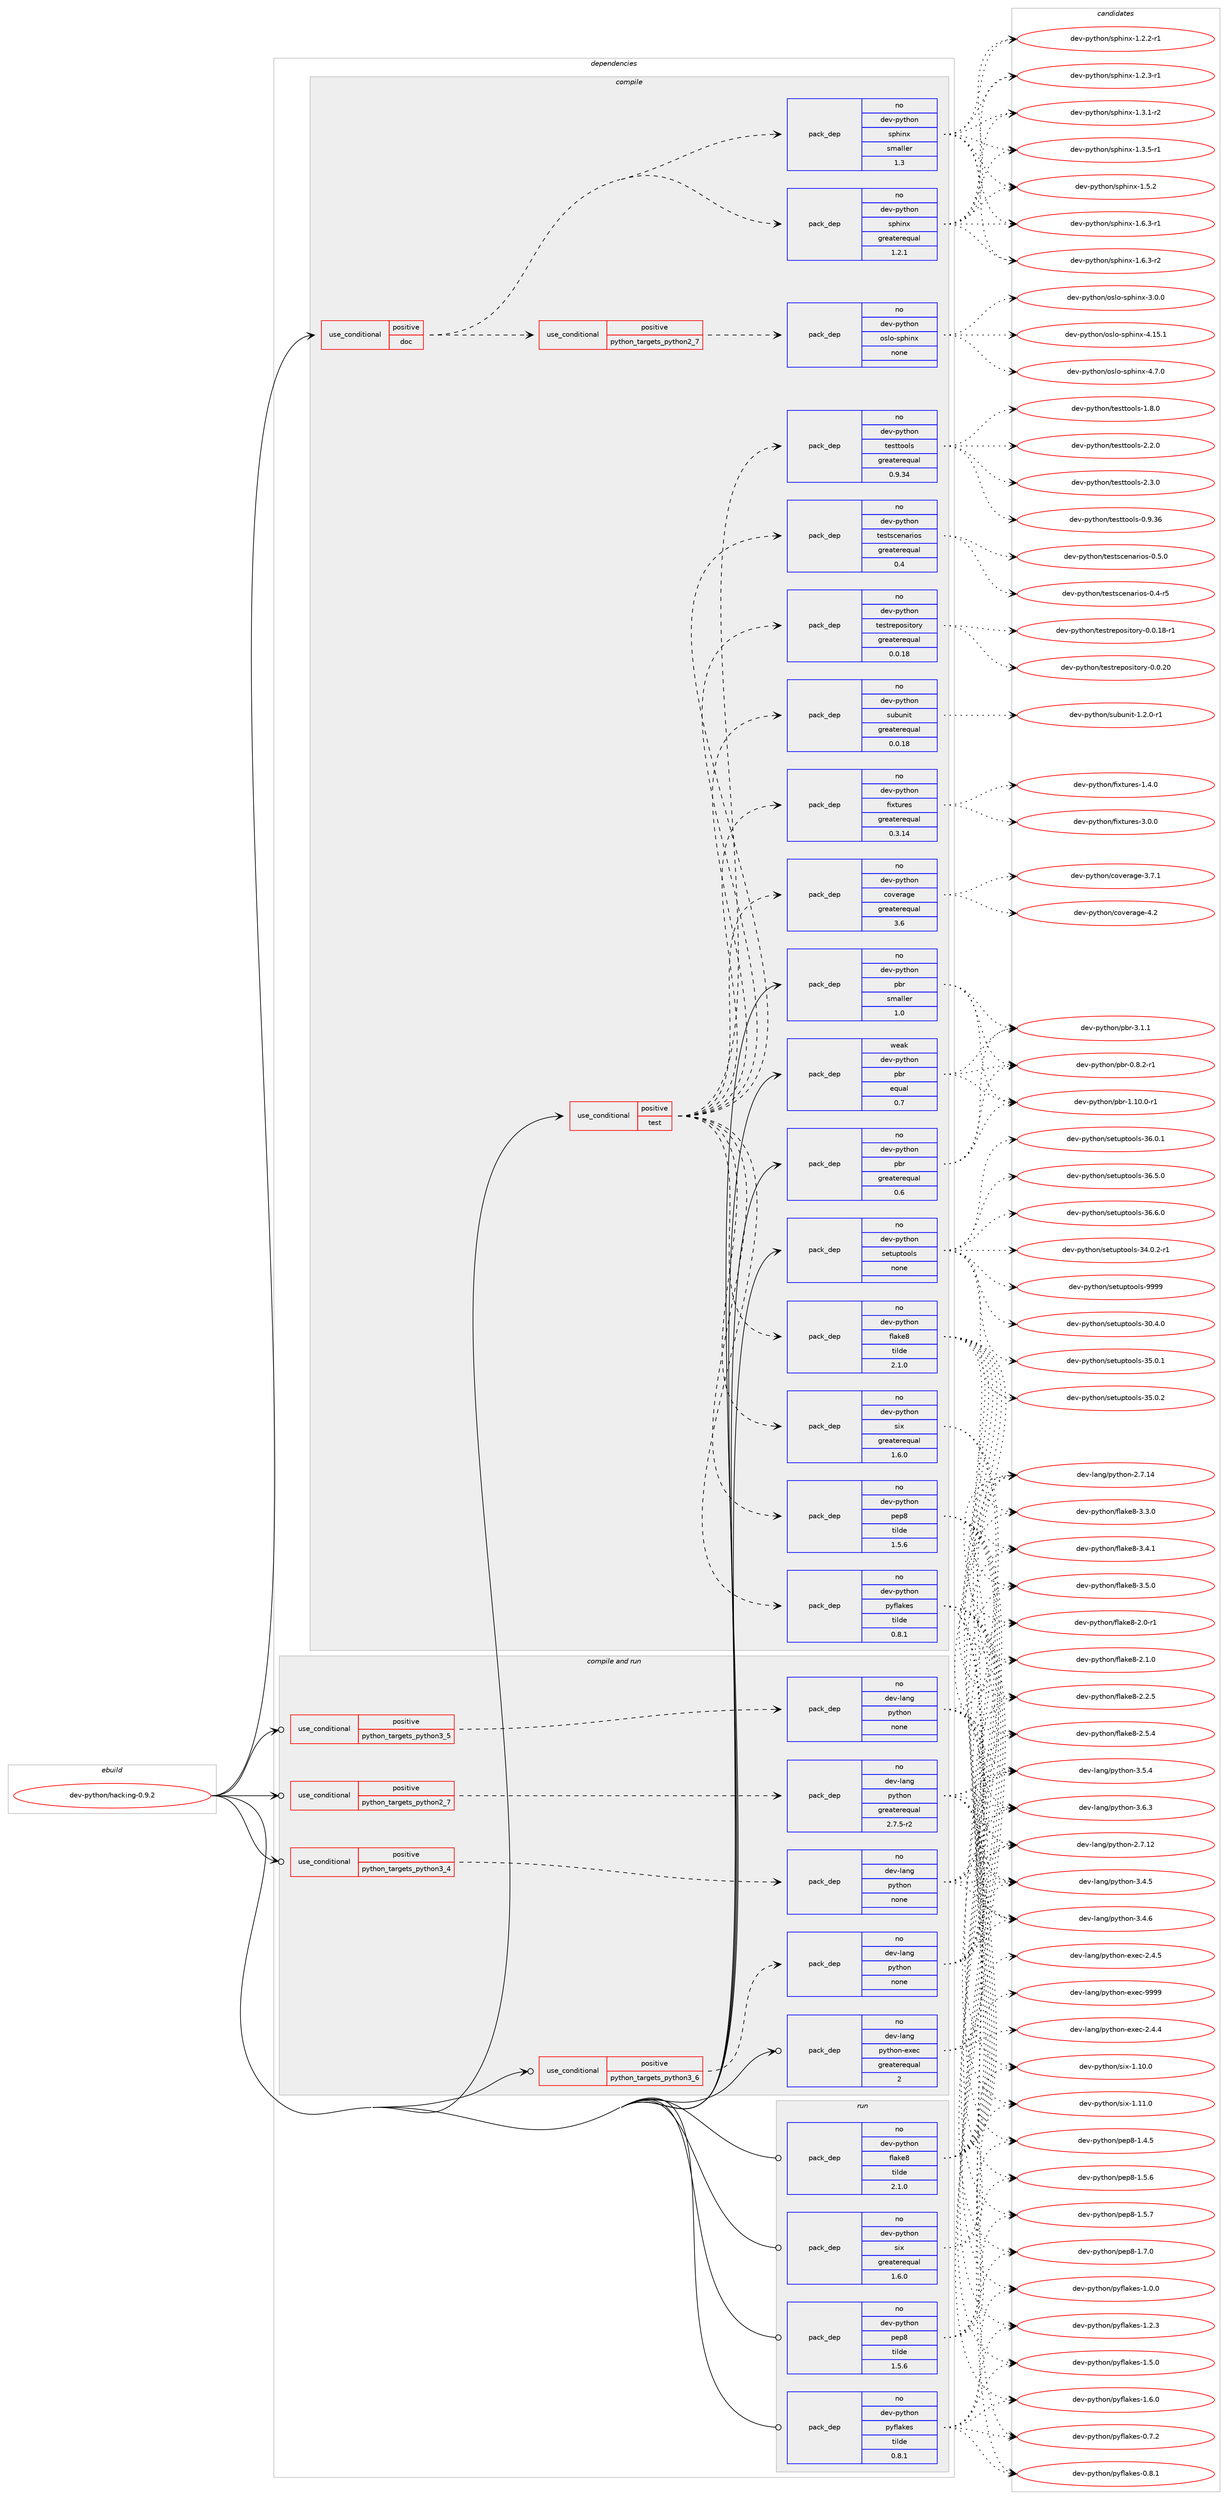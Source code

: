 digraph prolog {

# *************
# Graph options
# *************

newrank=true;
concentrate=true;
compound=true;
graph [rankdir=LR,fontname=Helvetica,fontsize=10,ranksep=1.5];#, ranksep=2.5, nodesep=0.2];
edge  [arrowhead=vee];
node  [fontname=Helvetica,fontsize=10];

# **********
# The ebuild
# **********

subgraph cluster_leftcol {
color=gray;
rank=same;
label=<<i>ebuild</i>>;
id [label="dev-python/hacking-0.9.2", color=red, width=4, href="../dev-python/hacking-0.9.2.svg"];
}

# ****************
# The dependencies
# ****************

subgraph cluster_midcol {
color=gray;
label=<<i>dependencies</i>>;
subgraph cluster_compile {
fillcolor="#eeeeee";
style=filled;
label=<<i>compile</i>>;
subgraph cond33538 {
dependency160040 [label=<<TABLE BORDER="0" CELLBORDER="1" CELLSPACING="0" CELLPADDING="4"><TR><TD ROWSPAN="3" CELLPADDING="10">use_conditional</TD></TR><TR><TD>positive</TD></TR><TR><TD>doc</TD></TR></TABLE>>, shape=none, color=red];
subgraph pack122652 {
dependency160041 [label=<<TABLE BORDER="0" CELLBORDER="1" CELLSPACING="0" CELLPADDING="4" WIDTH="220"><TR><TD ROWSPAN="6" CELLPADDING="30">pack_dep</TD></TR><TR><TD WIDTH="110">no</TD></TR><TR><TD>dev-python</TD></TR><TR><TD>sphinx</TD></TR><TR><TD>greaterequal</TD></TR><TR><TD>1.2.1</TD></TR></TABLE>>, shape=none, color=blue];
}
dependency160040:e -> dependency160041:w [weight=20,style="dashed",arrowhead="vee"];
subgraph pack122653 {
dependency160042 [label=<<TABLE BORDER="0" CELLBORDER="1" CELLSPACING="0" CELLPADDING="4" WIDTH="220"><TR><TD ROWSPAN="6" CELLPADDING="30">pack_dep</TD></TR><TR><TD WIDTH="110">no</TD></TR><TR><TD>dev-python</TD></TR><TR><TD>sphinx</TD></TR><TR><TD>smaller</TD></TR><TR><TD>1.3</TD></TR></TABLE>>, shape=none, color=blue];
}
dependency160040:e -> dependency160042:w [weight=20,style="dashed",arrowhead="vee"];
subgraph cond33539 {
dependency160043 [label=<<TABLE BORDER="0" CELLBORDER="1" CELLSPACING="0" CELLPADDING="4"><TR><TD ROWSPAN="3" CELLPADDING="10">use_conditional</TD></TR><TR><TD>positive</TD></TR><TR><TD>python_targets_python2_7</TD></TR></TABLE>>, shape=none, color=red];
subgraph pack122654 {
dependency160044 [label=<<TABLE BORDER="0" CELLBORDER="1" CELLSPACING="0" CELLPADDING="4" WIDTH="220"><TR><TD ROWSPAN="6" CELLPADDING="30">pack_dep</TD></TR><TR><TD WIDTH="110">no</TD></TR><TR><TD>dev-python</TD></TR><TR><TD>oslo-sphinx</TD></TR><TR><TD>none</TD></TR><TR><TD></TD></TR></TABLE>>, shape=none, color=blue];
}
dependency160043:e -> dependency160044:w [weight=20,style="dashed",arrowhead="vee"];
}
dependency160040:e -> dependency160043:w [weight=20,style="dashed",arrowhead="vee"];
}
id:e -> dependency160040:w [weight=20,style="solid",arrowhead="vee"];
subgraph cond33540 {
dependency160045 [label=<<TABLE BORDER="0" CELLBORDER="1" CELLSPACING="0" CELLPADDING="4"><TR><TD ROWSPAN="3" CELLPADDING="10">use_conditional</TD></TR><TR><TD>positive</TD></TR><TR><TD>test</TD></TR></TABLE>>, shape=none, color=red];
subgraph pack122655 {
dependency160046 [label=<<TABLE BORDER="0" CELLBORDER="1" CELLSPACING="0" CELLPADDING="4" WIDTH="220"><TR><TD ROWSPAN="6" CELLPADDING="30">pack_dep</TD></TR><TR><TD WIDTH="110">no</TD></TR><TR><TD>dev-python</TD></TR><TR><TD>coverage</TD></TR><TR><TD>greaterequal</TD></TR><TR><TD>3.6</TD></TR></TABLE>>, shape=none, color=blue];
}
dependency160045:e -> dependency160046:w [weight=20,style="dashed",arrowhead="vee"];
subgraph pack122656 {
dependency160047 [label=<<TABLE BORDER="0" CELLBORDER="1" CELLSPACING="0" CELLPADDING="4" WIDTH="220"><TR><TD ROWSPAN="6" CELLPADDING="30">pack_dep</TD></TR><TR><TD WIDTH="110">no</TD></TR><TR><TD>dev-python</TD></TR><TR><TD>fixtures</TD></TR><TR><TD>greaterequal</TD></TR><TR><TD>0.3.14</TD></TR></TABLE>>, shape=none, color=blue];
}
dependency160045:e -> dependency160047:w [weight=20,style="dashed",arrowhead="vee"];
subgraph pack122657 {
dependency160048 [label=<<TABLE BORDER="0" CELLBORDER="1" CELLSPACING="0" CELLPADDING="4" WIDTH="220"><TR><TD ROWSPAN="6" CELLPADDING="30">pack_dep</TD></TR><TR><TD WIDTH="110">no</TD></TR><TR><TD>dev-python</TD></TR><TR><TD>subunit</TD></TR><TR><TD>greaterequal</TD></TR><TR><TD>0.0.18</TD></TR></TABLE>>, shape=none, color=blue];
}
dependency160045:e -> dependency160048:w [weight=20,style="dashed",arrowhead="vee"];
subgraph pack122658 {
dependency160049 [label=<<TABLE BORDER="0" CELLBORDER="1" CELLSPACING="0" CELLPADDING="4" WIDTH="220"><TR><TD ROWSPAN="6" CELLPADDING="30">pack_dep</TD></TR><TR><TD WIDTH="110">no</TD></TR><TR><TD>dev-python</TD></TR><TR><TD>testrepository</TD></TR><TR><TD>greaterequal</TD></TR><TR><TD>0.0.18</TD></TR></TABLE>>, shape=none, color=blue];
}
dependency160045:e -> dependency160049:w [weight=20,style="dashed",arrowhead="vee"];
subgraph pack122659 {
dependency160050 [label=<<TABLE BORDER="0" CELLBORDER="1" CELLSPACING="0" CELLPADDING="4" WIDTH="220"><TR><TD ROWSPAN="6" CELLPADDING="30">pack_dep</TD></TR><TR><TD WIDTH="110">no</TD></TR><TR><TD>dev-python</TD></TR><TR><TD>testscenarios</TD></TR><TR><TD>greaterequal</TD></TR><TR><TD>0.4</TD></TR></TABLE>>, shape=none, color=blue];
}
dependency160045:e -> dependency160050:w [weight=20,style="dashed",arrowhead="vee"];
subgraph pack122660 {
dependency160051 [label=<<TABLE BORDER="0" CELLBORDER="1" CELLSPACING="0" CELLPADDING="4" WIDTH="220"><TR><TD ROWSPAN="6" CELLPADDING="30">pack_dep</TD></TR><TR><TD WIDTH="110">no</TD></TR><TR><TD>dev-python</TD></TR><TR><TD>testtools</TD></TR><TR><TD>greaterequal</TD></TR><TR><TD>0.9.34</TD></TR></TABLE>>, shape=none, color=blue];
}
dependency160045:e -> dependency160051:w [weight=20,style="dashed",arrowhead="vee"];
subgraph pack122661 {
dependency160052 [label=<<TABLE BORDER="0" CELLBORDER="1" CELLSPACING="0" CELLPADDING="4" WIDTH="220"><TR><TD ROWSPAN="6" CELLPADDING="30">pack_dep</TD></TR><TR><TD WIDTH="110">no</TD></TR><TR><TD>dev-python</TD></TR><TR><TD>pep8</TD></TR><TR><TD>tilde</TD></TR><TR><TD>1.5.6</TD></TR></TABLE>>, shape=none, color=blue];
}
dependency160045:e -> dependency160052:w [weight=20,style="dashed",arrowhead="vee"];
subgraph pack122662 {
dependency160053 [label=<<TABLE BORDER="0" CELLBORDER="1" CELLSPACING="0" CELLPADDING="4" WIDTH="220"><TR><TD ROWSPAN="6" CELLPADDING="30">pack_dep</TD></TR><TR><TD WIDTH="110">no</TD></TR><TR><TD>dev-python</TD></TR><TR><TD>pyflakes</TD></TR><TR><TD>tilde</TD></TR><TR><TD>0.8.1</TD></TR></TABLE>>, shape=none, color=blue];
}
dependency160045:e -> dependency160053:w [weight=20,style="dashed",arrowhead="vee"];
subgraph pack122663 {
dependency160054 [label=<<TABLE BORDER="0" CELLBORDER="1" CELLSPACING="0" CELLPADDING="4" WIDTH="220"><TR><TD ROWSPAN="6" CELLPADDING="30">pack_dep</TD></TR><TR><TD WIDTH="110">no</TD></TR><TR><TD>dev-python</TD></TR><TR><TD>flake8</TD></TR><TR><TD>tilde</TD></TR><TR><TD>2.1.0</TD></TR></TABLE>>, shape=none, color=blue];
}
dependency160045:e -> dependency160054:w [weight=20,style="dashed",arrowhead="vee"];
subgraph pack122664 {
dependency160055 [label=<<TABLE BORDER="0" CELLBORDER="1" CELLSPACING="0" CELLPADDING="4" WIDTH="220"><TR><TD ROWSPAN="6" CELLPADDING="30">pack_dep</TD></TR><TR><TD WIDTH="110">no</TD></TR><TR><TD>dev-python</TD></TR><TR><TD>six</TD></TR><TR><TD>greaterequal</TD></TR><TR><TD>1.6.0</TD></TR></TABLE>>, shape=none, color=blue];
}
dependency160045:e -> dependency160055:w [weight=20,style="dashed",arrowhead="vee"];
}
id:e -> dependency160045:w [weight=20,style="solid",arrowhead="vee"];
subgraph pack122665 {
dependency160056 [label=<<TABLE BORDER="0" CELLBORDER="1" CELLSPACING="0" CELLPADDING="4" WIDTH="220"><TR><TD ROWSPAN="6" CELLPADDING="30">pack_dep</TD></TR><TR><TD WIDTH="110">no</TD></TR><TR><TD>dev-python</TD></TR><TR><TD>pbr</TD></TR><TR><TD>greaterequal</TD></TR><TR><TD>0.6</TD></TR></TABLE>>, shape=none, color=blue];
}
id:e -> dependency160056:w [weight=20,style="solid",arrowhead="vee"];
subgraph pack122666 {
dependency160057 [label=<<TABLE BORDER="0" CELLBORDER="1" CELLSPACING="0" CELLPADDING="4" WIDTH="220"><TR><TD ROWSPAN="6" CELLPADDING="30">pack_dep</TD></TR><TR><TD WIDTH="110">no</TD></TR><TR><TD>dev-python</TD></TR><TR><TD>pbr</TD></TR><TR><TD>smaller</TD></TR><TR><TD>1.0</TD></TR></TABLE>>, shape=none, color=blue];
}
id:e -> dependency160057:w [weight=20,style="solid",arrowhead="vee"];
subgraph pack122667 {
dependency160058 [label=<<TABLE BORDER="0" CELLBORDER="1" CELLSPACING="0" CELLPADDING="4" WIDTH="220"><TR><TD ROWSPAN="6" CELLPADDING="30">pack_dep</TD></TR><TR><TD WIDTH="110">no</TD></TR><TR><TD>dev-python</TD></TR><TR><TD>setuptools</TD></TR><TR><TD>none</TD></TR><TR><TD></TD></TR></TABLE>>, shape=none, color=blue];
}
id:e -> dependency160058:w [weight=20,style="solid",arrowhead="vee"];
subgraph pack122668 {
dependency160059 [label=<<TABLE BORDER="0" CELLBORDER="1" CELLSPACING="0" CELLPADDING="4" WIDTH="220"><TR><TD ROWSPAN="6" CELLPADDING="30">pack_dep</TD></TR><TR><TD WIDTH="110">weak</TD></TR><TR><TD>dev-python</TD></TR><TR><TD>pbr</TD></TR><TR><TD>equal</TD></TR><TR><TD>0.7</TD></TR></TABLE>>, shape=none, color=blue];
}
id:e -> dependency160059:w [weight=20,style="solid",arrowhead="vee"];
}
subgraph cluster_compileandrun {
fillcolor="#eeeeee";
style=filled;
label=<<i>compile and run</i>>;
subgraph cond33541 {
dependency160060 [label=<<TABLE BORDER="0" CELLBORDER="1" CELLSPACING="0" CELLPADDING="4"><TR><TD ROWSPAN="3" CELLPADDING="10">use_conditional</TD></TR><TR><TD>positive</TD></TR><TR><TD>python_targets_python2_7</TD></TR></TABLE>>, shape=none, color=red];
subgraph pack122669 {
dependency160061 [label=<<TABLE BORDER="0" CELLBORDER="1" CELLSPACING="0" CELLPADDING="4" WIDTH="220"><TR><TD ROWSPAN="6" CELLPADDING="30">pack_dep</TD></TR><TR><TD WIDTH="110">no</TD></TR><TR><TD>dev-lang</TD></TR><TR><TD>python</TD></TR><TR><TD>greaterequal</TD></TR><TR><TD>2.7.5-r2</TD></TR></TABLE>>, shape=none, color=blue];
}
dependency160060:e -> dependency160061:w [weight=20,style="dashed",arrowhead="vee"];
}
id:e -> dependency160060:w [weight=20,style="solid",arrowhead="odotvee"];
subgraph cond33542 {
dependency160062 [label=<<TABLE BORDER="0" CELLBORDER="1" CELLSPACING="0" CELLPADDING="4"><TR><TD ROWSPAN="3" CELLPADDING="10">use_conditional</TD></TR><TR><TD>positive</TD></TR><TR><TD>python_targets_python3_4</TD></TR></TABLE>>, shape=none, color=red];
subgraph pack122670 {
dependency160063 [label=<<TABLE BORDER="0" CELLBORDER="1" CELLSPACING="0" CELLPADDING="4" WIDTH="220"><TR><TD ROWSPAN="6" CELLPADDING="30">pack_dep</TD></TR><TR><TD WIDTH="110">no</TD></TR><TR><TD>dev-lang</TD></TR><TR><TD>python</TD></TR><TR><TD>none</TD></TR><TR><TD></TD></TR></TABLE>>, shape=none, color=blue];
}
dependency160062:e -> dependency160063:w [weight=20,style="dashed",arrowhead="vee"];
}
id:e -> dependency160062:w [weight=20,style="solid",arrowhead="odotvee"];
subgraph cond33543 {
dependency160064 [label=<<TABLE BORDER="0" CELLBORDER="1" CELLSPACING="0" CELLPADDING="4"><TR><TD ROWSPAN="3" CELLPADDING="10">use_conditional</TD></TR><TR><TD>positive</TD></TR><TR><TD>python_targets_python3_5</TD></TR></TABLE>>, shape=none, color=red];
subgraph pack122671 {
dependency160065 [label=<<TABLE BORDER="0" CELLBORDER="1" CELLSPACING="0" CELLPADDING="4" WIDTH="220"><TR><TD ROWSPAN="6" CELLPADDING="30">pack_dep</TD></TR><TR><TD WIDTH="110">no</TD></TR><TR><TD>dev-lang</TD></TR><TR><TD>python</TD></TR><TR><TD>none</TD></TR><TR><TD></TD></TR></TABLE>>, shape=none, color=blue];
}
dependency160064:e -> dependency160065:w [weight=20,style="dashed",arrowhead="vee"];
}
id:e -> dependency160064:w [weight=20,style="solid",arrowhead="odotvee"];
subgraph cond33544 {
dependency160066 [label=<<TABLE BORDER="0" CELLBORDER="1" CELLSPACING="0" CELLPADDING="4"><TR><TD ROWSPAN="3" CELLPADDING="10">use_conditional</TD></TR><TR><TD>positive</TD></TR><TR><TD>python_targets_python3_6</TD></TR></TABLE>>, shape=none, color=red];
subgraph pack122672 {
dependency160067 [label=<<TABLE BORDER="0" CELLBORDER="1" CELLSPACING="0" CELLPADDING="4" WIDTH="220"><TR><TD ROWSPAN="6" CELLPADDING="30">pack_dep</TD></TR><TR><TD WIDTH="110">no</TD></TR><TR><TD>dev-lang</TD></TR><TR><TD>python</TD></TR><TR><TD>none</TD></TR><TR><TD></TD></TR></TABLE>>, shape=none, color=blue];
}
dependency160066:e -> dependency160067:w [weight=20,style="dashed",arrowhead="vee"];
}
id:e -> dependency160066:w [weight=20,style="solid",arrowhead="odotvee"];
subgraph pack122673 {
dependency160068 [label=<<TABLE BORDER="0" CELLBORDER="1" CELLSPACING="0" CELLPADDING="4" WIDTH="220"><TR><TD ROWSPAN="6" CELLPADDING="30">pack_dep</TD></TR><TR><TD WIDTH="110">no</TD></TR><TR><TD>dev-lang</TD></TR><TR><TD>python-exec</TD></TR><TR><TD>greaterequal</TD></TR><TR><TD>2</TD></TR></TABLE>>, shape=none, color=blue];
}
id:e -> dependency160068:w [weight=20,style="solid",arrowhead="odotvee"];
}
subgraph cluster_run {
fillcolor="#eeeeee";
style=filled;
label=<<i>run</i>>;
subgraph pack122674 {
dependency160069 [label=<<TABLE BORDER="0" CELLBORDER="1" CELLSPACING="0" CELLPADDING="4" WIDTH="220"><TR><TD ROWSPAN="6" CELLPADDING="30">pack_dep</TD></TR><TR><TD WIDTH="110">no</TD></TR><TR><TD>dev-python</TD></TR><TR><TD>flake8</TD></TR><TR><TD>tilde</TD></TR><TR><TD>2.1.0</TD></TR></TABLE>>, shape=none, color=blue];
}
id:e -> dependency160069:w [weight=20,style="solid",arrowhead="odot"];
subgraph pack122675 {
dependency160070 [label=<<TABLE BORDER="0" CELLBORDER="1" CELLSPACING="0" CELLPADDING="4" WIDTH="220"><TR><TD ROWSPAN="6" CELLPADDING="30">pack_dep</TD></TR><TR><TD WIDTH="110">no</TD></TR><TR><TD>dev-python</TD></TR><TR><TD>pep8</TD></TR><TR><TD>tilde</TD></TR><TR><TD>1.5.6</TD></TR></TABLE>>, shape=none, color=blue];
}
id:e -> dependency160070:w [weight=20,style="solid",arrowhead="odot"];
subgraph pack122676 {
dependency160071 [label=<<TABLE BORDER="0" CELLBORDER="1" CELLSPACING="0" CELLPADDING="4" WIDTH="220"><TR><TD ROWSPAN="6" CELLPADDING="30">pack_dep</TD></TR><TR><TD WIDTH="110">no</TD></TR><TR><TD>dev-python</TD></TR><TR><TD>pyflakes</TD></TR><TR><TD>tilde</TD></TR><TR><TD>0.8.1</TD></TR></TABLE>>, shape=none, color=blue];
}
id:e -> dependency160071:w [weight=20,style="solid",arrowhead="odot"];
subgraph pack122677 {
dependency160072 [label=<<TABLE BORDER="0" CELLBORDER="1" CELLSPACING="0" CELLPADDING="4" WIDTH="220"><TR><TD ROWSPAN="6" CELLPADDING="30">pack_dep</TD></TR><TR><TD WIDTH="110">no</TD></TR><TR><TD>dev-python</TD></TR><TR><TD>six</TD></TR><TR><TD>greaterequal</TD></TR><TR><TD>1.6.0</TD></TR></TABLE>>, shape=none, color=blue];
}
id:e -> dependency160072:w [weight=20,style="solid",arrowhead="odot"];
}
}

# **************
# The candidates
# **************

subgraph cluster_choices {
rank=same;
color=gray;
label=<<i>candidates</i>>;

subgraph choice122652 {
color=black;
nodesep=1;
choice10010111845112121116104111110471151121041051101204549465046504511449 [label="dev-python/sphinx-1.2.2-r1", color=red, width=4,href="../dev-python/sphinx-1.2.2-r1.svg"];
choice10010111845112121116104111110471151121041051101204549465046514511449 [label="dev-python/sphinx-1.2.3-r1", color=red, width=4,href="../dev-python/sphinx-1.2.3-r1.svg"];
choice10010111845112121116104111110471151121041051101204549465146494511450 [label="dev-python/sphinx-1.3.1-r2", color=red, width=4,href="../dev-python/sphinx-1.3.1-r2.svg"];
choice10010111845112121116104111110471151121041051101204549465146534511449 [label="dev-python/sphinx-1.3.5-r1", color=red, width=4,href="../dev-python/sphinx-1.3.5-r1.svg"];
choice1001011184511212111610411111047115112104105110120454946534650 [label="dev-python/sphinx-1.5.2", color=red, width=4,href="../dev-python/sphinx-1.5.2.svg"];
choice10010111845112121116104111110471151121041051101204549465446514511449 [label="dev-python/sphinx-1.6.3-r1", color=red, width=4,href="../dev-python/sphinx-1.6.3-r1.svg"];
choice10010111845112121116104111110471151121041051101204549465446514511450 [label="dev-python/sphinx-1.6.3-r2", color=red, width=4,href="../dev-python/sphinx-1.6.3-r2.svg"];
dependency160041:e -> choice10010111845112121116104111110471151121041051101204549465046504511449:w [style=dotted,weight="100"];
dependency160041:e -> choice10010111845112121116104111110471151121041051101204549465046514511449:w [style=dotted,weight="100"];
dependency160041:e -> choice10010111845112121116104111110471151121041051101204549465146494511450:w [style=dotted,weight="100"];
dependency160041:e -> choice10010111845112121116104111110471151121041051101204549465146534511449:w [style=dotted,weight="100"];
dependency160041:e -> choice1001011184511212111610411111047115112104105110120454946534650:w [style=dotted,weight="100"];
dependency160041:e -> choice10010111845112121116104111110471151121041051101204549465446514511449:w [style=dotted,weight="100"];
dependency160041:e -> choice10010111845112121116104111110471151121041051101204549465446514511450:w [style=dotted,weight="100"];
}
subgraph choice122653 {
color=black;
nodesep=1;
choice10010111845112121116104111110471151121041051101204549465046504511449 [label="dev-python/sphinx-1.2.2-r1", color=red, width=4,href="../dev-python/sphinx-1.2.2-r1.svg"];
choice10010111845112121116104111110471151121041051101204549465046514511449 [label="dev-python/sphinx-1.2.3-r1", color=red, width=4,href="../dev-python/sphinx-1.2.3-r1.svg"];
choice10010111845112121116104111110471151121041051101204549465146494511450 [label="dev-python/sphinx-1.3.1-r2", color=red, width=4,href="../dev-python/sphinx-1.3.1-r2.svg"];
choice10010111845112121116104111110471151121041051101204549465146534511449 [label="dev-python/sphinx-1.3.5-r1", color=red, width=4,href="../dev-python/sphinx-1.3.5-r1.svg"];
choice1001011184511212111610411111047115112104105110120454946534650 [label="dev-python/sphinx-1.5.2", color=red, width=4,href="../dev-python/sphinx-1.5.2.svg"];
choice10010111845112121116104111110471151121041051101204549465446514511449 [label="dev-python/sphinx-1.6.3-r1", color=red, width=4,href="../dev-python/sphinx-1.6.3-r1.svg"];
choice10010111845112121116104111110471151121041051101204549465446514511450 [label="dev-python/sphinx-1.6.3-r2", color=red, width=4,href="../dev-python/sphinx-1.6.3-r2.svg"];
dependency160042:e -> choice10010111845112121116104111110471151121041051101204549465046504511449:w [style=dotted,weight="100"];
dependency160042:e -> choice10010111845112121116104111110471151121041051101204549465046514511449:w [style=dotted,weight="100"];
dependency160042:e -> choice10010111845112121116104111110471151121041051101204549465146494511450:w [style=dotted,weight="100"];
dependency160042:e -> choice10010111845112121116104111110471151121041051101204549465146534511449:w [style=dotted,weight="100"];
dependency160042:e -> choice1001011184511212111610411111047115112104105110120454946534650:w [style=dotted,weight="100"];
dependency160042:e -> choice10010111845112121116104111110471151121041051101204549465446514511449:w [style=dotted,weight="100"];
dependency160042:e -> choice10010111845112121116104111110471151121041051101204549465446514511450:w [style=dotted,weight="100"];
}
subgraph choice122654 {
color=black;
nodesep=1;
choice100101118451121211161041111104711111510811145115112104105110120455146484648 [label="dev-python/oslo-sphinx-3.0.0", color=red, width=4,href="../dev-python/oslo-sphinx-3.0.0.svg"];
choice10010111845112121116104111110471111151081114511511210410511012045524649534649 [label="dev-python/oslo-sphinx-4.15.1", color=red, width=4,href="../dev-python/oslo-sphinx-4.15.1.svg"];
choice100101118451121211161041111104711111510811145115112104105110120455246554648 [label="dev-python/oslo-sphinx-4.7.0", color=red, width=4,href="../dev-python/oslo-sphinx-4.7.0.svg"];
dependency160044:e -> choice100101118451121211161041111104711111510811145115112104105110120455146484648:w [style=dotted,weight="100"];
dependency160044:e -> choice10010111845112121116104111110471111151081114511511210410511012045524649534649:w [style=dotted,weight="100"];
dependency160044:e -> choice100101118451121211161041111104711111510811145115112104105110120455246554648:w [style=dotted,weight="100"];
}
subgraph choice122655 {
color=black;
nodesep=1;
choice10010111845112121116104111110479911111810111497103101455146554649 [label="dev-python/coverage-3.7.1", color=red, width=4,href="../dev-python/coverage-3.7.1.svg"];
choice1001011184511212111610411111047991111181011149710310145524650 [label="dev-python/coverage-4.2", color=red, width=4,href="../dev-python/coverage-4.2.svg"];
dependency160046:e -> choice10010111845112121116104111110479911111810111497103101455146554649:w [style=dotted,weight="100"];
dependency160046:e -> choice1001011184511212111610411111047991111181011149710310145524650:w [style=dotted,weight="100"];
}
subgraph choice122656 {
color=black;
nodesep=1;
choice1001011184511212111610411111047102105120116117114101115454946524648 [label="dev-python/fixtures-1.4.0", color=red, width=4,href="../dev-python/fixtures-1.4.0.svg"];
choice1001011184511212111610411111047102105120116117114101115455146484648 [label="dev-python/fixtures-3.0.0", color=red, width=4,href="../dev-python/fixtures-3.0.0.svg"];
dependency160047:e -> choice1001011184511212111610411111047102105120116117114101115454946524648:w [style=dotted,weight="100"];
dependency160047:e -> choice1001011184511212111610411111047102105120116117114101115455146484648:w [style=dotted,weight="100"];
}
subgraph choice122657 {
color=black;
nodesep=1;
choice1001011184511212111610411111047115117981171101051164549465046484511449 [label="dev-python/subunit-1.2.0-r1", color=red, width=4,href="../dev-python/subunit-1.2.0-r1.svg"];
dependency160048:e -> choice1001011184511212111610411111047115117981171101051164549465046484511449:w [style=dotted,weight="100"];
}
subgraph choice122658 {
color=black;
nodesep=1;
choice1001011184511212111610411111047116101115116114101112111115105116111114121454846484649564511449 [label="dev-python/testrepository-0.0.18-r1", color=red, width=4,href="../dev-python/testrepository-0.0.18-r1.svg"];
choice100101118451121211161041111104711610111511611410111211111510511611111412145484648465048 [label="dev-python/testrepository-0.0.20", color=red, width=4,href="../dev-python/testrepository-0.0.20.svg"];
dependency160049:e -> choice1001011184511212111610411111047116101115116114101112111115105116111114121454846484649564511449:w [style=dotted,weight="100"];
dependency160049:e -> choice100101118451121211161041111104711610111511611410111211111510511611111412145484648465048:w [style=dotted,weight="100"];
}
subgraph choice122659 {
color=black;
nodesep=1;
choice10010111845112121116104111110471161011151161159910111097114105111115454846524511453 [label="dev-python/testscenarios-0.4-r5", color=red, width=4,href="../dev-python/testscenarios-0.4-r5.svg"];
choice10010111845112121116104111110471161011151161159910111097114105111115454846534648 [label="dev-python/testscenarios-0.5.0", color=red, width=4,href="../dev-python/testscenarios-0.5.0.svg"];
dependency160050:e -> choice10010111845112121116104111110471161011151161159910111097114105111115454846524511453:w [style=dotted,weight="100"];
dependency160050:e -> choice10010111845112121116104111110471161011151161159910111097114105111115454846534648:w [style=dotted,weight="100"];
}
subgraph choice122660 {
color=black;
nodesep=1;
choice100101118451121211161041111104711610111511611611111110811545484657465154 [label="dev-python/testtools-0.9.36", color=red, width=4,href="../dev-python/testtools-0.9.36.svg"];
choice1001011184511212111610411111047116101115116116111111108115454946564648 [label="dev-python/testtools-1.8.0", color=red, width=4,href="../dev-python/testtools-1.8.0.svg"];
choice1001011184511212111610411111047116101115116116111111108115455046504648 [label="dev-python/testtools-2.2.0", color=red, width=4,href="../dev-python/testtools-2.2.0.svg"];
choice1001011184511212111610411111047116101115116116111111108115455046514648 [label="dev-python/testtools-2.3.0", color=red, width=4,href="../dev-python/testtools-2.3.0.svg"];
dependency160051:e -> choice100101118451121211161041111104711610111511611611111110811545484657465154:w [style=dotted,weight="100"];
dependency160051:e -> choice1001011184511212111610411111047116101115116116111111108115454946564648:w [style=dotted,weight="100"];
dependency160051:e -> choice1001011184511212111610411111047116101115116116111111108115455046504648:w [style=dotted,weight="100"];
dependency160051:e -> choice1001011184511212111610411111047116101115116116111111108115455046514648:w [style=dotted,weight="100"];
}
subgraph choice122661 {
color=black;
nodesep=1;
choice100101118451121211161041111104711210111256454946524653 [label="dev-python/pep8-1.4.5", color=red, width=4,href="../dev-python/pep8-1.4.5.svg"];
choice100101118451121211161041111104711210111256454946534654 [label="dev-python/pep8-1.5.6", color=red, width=4,href="../dev-python/pep8-1.5.6.svg"];
choice100101118451121211161041111104711210111256454946534655 [label="dev-python/pep8-1.5.7", color=red, width=4,href="../dev-python/pep8-1.5.7.svg"];
choice100101118451121211161041111104711210111256454946554648 [label="dev-python/pep8-1.7.0", color=red, width=4,href="../dev-python/pep8-1.7.0.svg"];
dependency160052:e -> choice100101118451121211161041111104711210111256454946524653:w [style=dotted,weight="100"];
dependency160052:e -> choice100101118451121211161041111104711210111256454946534654:w [style=dotted,weight="100"];
dependency160052:e -> choice100101118451121211161041111104711210111256454946534655:w [style=dotted,weight="100"];
dependency160052:e -> choice100101118451121211161041111104711210111256454946554648:w [style=dotted,weight="100"];
}
subgraph choice122662 {
color=black;
nodesep=1;
choice100101118451121211161041111104711212110210897107101115454846554650 [label="dev-python/pyflakes-0.7.2", color=red, width=4,href="../dev-python/pyflakes-0.7.2.svg"];
choice100101118451121211161041111104711212110210897107101115454846564649 [label="dev-python/pyflakes-0.8.1", color=red, width=4,href="../dev-python/pyflakes-0.8.1.svg"];
choice100101118451121211161041111104711212110210897107101115454946484648 [label="dev-python/pyflakes-1.0.0", color=red, width=4,href="../dev-python/pyflakes-1.0.0.svg"];
choice100101118451121211161041111104711212110210897107101115454946504651 [label="dev-python/pyflakes-1.2.3", color=red, width=4,href="../dev-python/pyflakes-1.2.3.svg"];
choice100101118451121211161041111104711212110210897107101115454946534648 [label="dev-python/pyflakes-1.5.0", color=red, width=4,href="../dev-python/pyflakes-1.5.0.svg"];
choice100101118451121211161041111104711212110210897107101115454946544648 [label="dev-python/pyflakes-1.6.0", color=red, width=4,href="../dev-python/pyflakes-1.6.0.svg"];
dependency160053:e -> choice100101118451121211161041111104711212110210897107101115454846554650:w [style=dotted,weight="100"];
dependency160053:e -> choice100101118451121211161041111104711212110210897107101115454846564649:w [style=dotted,weight="100"];
dependency160053:e -> choice100101118451121211161041111104711212110210897107101115454946484648:w [style=dotted,weight="100"];
dependency160053:e -> choice100101118451121211161041111104711212110210897107101115454946504651:w [style=dotted,weight="100"];
dependency160053:e -> choice100101118451121211161041111104711212110210897107101115454946534648:w [style=dotted,weight="100"];
dependency160053:e -> choice100101118451121211161041111104711212110210897107101115454946544648:w [style=dotted,weight="100"];
}
subgraph choice122663 {
color=black;
nodesep=1;
choice10010111845112121116104111110471021089710710156455046484511449 [label="dev-python/flake8-2.0-r1", color=red, width=4,href="../dev-python/flake8-2.0-r1.svg"];
choice10010111845112121116104111110471021089710710156455046494648 [label="dev-python/flake8-2.1.0", color=red, width=4,href="../dev-python/flake8-2.1.0.svg"];
choice10010111845112121116104111110471021089710710156455046504653 [label="dev-python/flake8-2.2.5", color=red, width=4,href="../dev-python/flake8-2.2.5.svg"];
choice10010111845112121116104111110471021089710710156455046534652 [label="dev-python/flake8-2.5.4", color=red, width=4,href="../dev-python/flake8-2.5.4.svg"];
choice10010111845112121116104111110471021089710710156455146514648 [label="dev-python/flake8-3.3.0", color=red, width=4,href="../dev-python/flake8-3.3.0.svg"];
choice10010111845112121116104111110471021089710710156455146524649 [label="dev-python/flake8-3.4.1", color=red, width=4,href="../dev-python/flake8-3.4.1.svg"];
choice10010111845112121116104111110471021089710710156455146534648 [label="dev-python/flake8-3.5.0", color=red, width=4,href="../dev-python/flake8-3.5.0.svg"];
dependency160054:e -> choice10010111845112121116104111110471021089710710156455046484511449:w [style=dotted,weight="100"];
dependency160054:e -> choice10010111845112121116104111110471021089710710156455046494648:w [style=dotted,weight="100"];
dependency160054:e -> choice10010111845112121116104111110471021089710710156455046504653:w [style=dotted,weight="100"];
dependency160054:e -> choice10010111845112121116104111110471021089710710156455046534652:w [style=dotted,weight="100"];
dependency160054:e -> choice10010111845112121116104111110471021089710710156455146514648:w [style=dotted,weight="100"];
dependency160054:e -> choice10010111845112121116104111110471021089710710156455146524649:w [style=dotted,weight="100"];
dependency160054:e -> choice10010111845112121116104111110471021089710710156455146534648:w [style=dotted,weight="100"];
}
subgraph choice122664 {
color=black;
nodesep=1;
choice100101118451121211161041111104711510512045494649484648 [label="dev-python/six-1.10.0", color=red, width=4,href="../dev-python/six-1.10.0.svg"];
choice100101118451121211161041111104711510512045494649494648 [label="dev-python/six-1.11.0", color=red, width=4,href="../dev-python/six-1.11.0.svg"];
dependency160055:e -> choice100101118451121211161041111104711510512045494649484648:w [style=dotted,weight="100"];
dependency160055:e -> choice100101118451121211161041111104711510512045494649494648:w [style=dotted,weight="100"];
}
subgraph choice122665 {
color=black;
nodesep=1;
choice1001011184511212111610411111047112981144548465646504511449 [label="dev-python/pbr-0.8.2-r1", color=red, width=4,href="../dev-python/pbr-0.8.2-r1.svg"];
choice100101118451121211161041111104711298114454946494846484511449 [label="dev-python/pbr-1.10.0-r1", color=red, width=4,href="../dev-python/pbr-1.10.0-r1.svg"];
choice100101118451121211161041111104711298114455146494649 [label="dev-python/pbr-3.1.1", color=red, width=4,href="../dev-python/pbr-3.1.1.svg"];
dependency160056:e -> choice1001011184511212111610411111047112981144548465646504511449:w [style=dotted,weight="100"];
dependency160056:e -> choice100101118451121211161041111104711298114454946494846484511449:w [style=dotted,weight="100"];
dependency160056:e -> choice100101118451121211161041111104711298114455146494649:w [style=dotted,weight="100"];
}
subgraph choice122666 {
color=black;
nodesep=1;
choice1001011184511212111610411111047112981144548465646504511449 [label="dev-python/pbr-0.8.2-r1", color=red, width=4,href="../dev-python/pbr-0.8.2-r1.svg"];
choice100101118451121211161041111104711298114454946494846484511449 [label="dev-python/pbr-1.10.0-r1", color=red, width=4,href="../dev-python/pbr-1.10.0-r1.svg"];
choice100101118451121211161041111104711298114455146494649 [label="dev-python/pbr-3.1.1", color=red, width=4,href="../dev-python/pbr-3.1.1.svg"];
dependency160057:e -> choice1001011184511212111610411111047112981144548465646504511449:w [style=dotted,weight="100"];
dependency160057:e -> choice100101118451121211161041111104711298114454946494846484511449:w [style=dotted,weight="100"];
dependency160057:e -> choice100101118451121211161041111104711298114455146494649:w [style=dotted,weight="100"];
}
subgraph choice122667 {
color=black;
nodesep=1;
choice100101118451121211161041111104711510111611711211611111110811545514846524648 [label="dev-python/setuptools-30.4.0", color=red, width=4,href="../dev-python/setuptools-30.4.0.svg"];
choice1001011184511212111610411111047115101116117112116111111108115455152464846504511449 [label="dev-python/setuptools-34.0.2-r1", color=red, width=4,href="../dev-python/setuptools-34.0.2-r1.svg"];
choice100101118451121211161041111104711510111611711211611111110811545515346484649 [label="dev-python/setuptools-35.0.1", color=red, width=4,href="../dev-python/setuptools-35.0.1.svg"];
choice100101118451121211161041111104711510111611711211611111110811545515346484650 [label="dev-python/setuptools-35.0.2", color=red, width=4,href="../dev-python/setuptools-35.0.2.svg"];
choice100101118451121211161041111104711510111611711211611111110811545515446484649 [label="dev-python/setuptools-36.0.1", color=red, width=4,href="../dev-python/setuptools-36.0.1.svg"];
choice100101118451121211161041111104711510111611711211611111110811545515446534648 [label="dev-python/setuptools-36.5.0", color=red, width=4,href="../dev-python/setuptools-36.5.0.svg"];
choice100101118451121211161041111104711510111611711211611111110811545515446544648 [label="dev-python/setuptools-36.6.0", color=red, width=4,href="../dev-python/setuptools-36.6.0.svg"];
choice10010111845112121116104111110471151011161171121161111111081154557575757 [label="dev-python/setuptools-9999", color=red, width=4,href="../dev-python/setuptools-9999.svg"];
dependency160058:e -> choice100101118451121211161041111104711510111611711211611111110811545514846524648:w [style=dotted,weight="100"];
dependency160058:e -> choice1001011184511212111610411111047115101116117112116111111108115455152464846504511449:w [style=dotted,weight="100"];
dependency160058:e -> choice100101118451121211161041111104711510111611711211611111110811545515346484649:w [style=dotted,weight="100"];
dependency160058:e -> choice100101118451121211161041111104711510111611711211611111110811545515346484650:w [style=dotted,weight="100"];
dependency160058:e -> choice100101118451121211161041111104711510111611711211611111110811545515446484649:w [style=dotted,weight="100"];
dependency160058:e -> choice100101118451121211161041111104711510111611711211611111110811545515446534648:w [style=dotted,weight="100"];
dependency160058:e -> choice100101118451121211161041111104711510111611711211611111110811545515446544648:w [style=dotted,weight="100"];
dependency160058:e -> choice10010111845112121116104111110471151011161171121161111111081154557575757:w [style=dotted,weight="100"];
}
subgraph choice122668 {
color=black;
nodesep=1;
choice1001011184511212111610411111047112981144548465646504511449 [label="dev-python/pbr-0.8.2-r1", color=red, width=4,href="../dev-python/pbr-0.8.2-r1.svg"];
choice100101118451121211161041111104711298114454946494846484511449 [label="dev-python/pbr-1.10.0-r1", color=red, width=4,href="../dev-python/pbr-1.10.0-r1.svg"];
choice100101118451121211161041111104711298114455146494649 [label="dev-python/pbr-3.1.1", color=red, width=4,href="../dev-python/pbr-3.1.1.svg"];
dependency160059:e -> choice1001011184511212111610411111047112981144548465646504511449:w [style=dotted,weight="100"];
dependency160059:e -> choice100101118451121211161041111104711298114454946494846484511449:w [style=dotted,weight="100"];
dependency160059:e -> choice100101118451121211161041111104711298114455146494649:w [style=dotted,weight="100"];
}
subgraph choice122669 {
color=black;
nodesep=1;
choice10010111845108971101034711212111610411111045504655464950 [label="dev-lang/python-2.7.12", color=red, width=4,href="../dev-lang/python-2.7.12.svg"];
choice10010111845108971101034711212111610411111045504655464952 [label="dev-lang/python-2.7.14", color=red, width=4,href="../dev-lang/python-2.7.14.svg"];
choice100101118451089711010347112121116104111110455146524653 [label="dev-lang/python-3.4.5", color=red, width=4,href="../dev-lang/python-3.4.5.svg"];
choice100101118451089711010347112121116104111110455146524654 [label="dev-lang/python-3.4.6", color=red, width=4,href="../dev-lang/python-3.4.6.svg"];
choice100101118451089711010347112121116104111110455146534652 [label="dev-lang/python-3.5.4", color=red, width=4,href="../dev-lang/python-3.5.4.svg"];
choice100101118451089711010347112121116104111110455146544651 [label="dev-lang/python-3.6.3", color=red, width=4,href="../dev-lang/python-3.6.3.svg"];
dependency160061:e -> choice10010111845108971101034711212111610411111045504655464950:w [style=dotted,weight="100"];
dependency160061:e -> choice10010111845108971101034711212111610411111045504655464952:w [style=dotted,weight="100"];
dependency160061:e -> choice100101118451089711010347112121116104111110455146524653:w [style=dotted,weight="100"];
dependency160061:e -> choice100101118451089711010347112121116104111110455146524654:w [style=dotted,weight="100"];
dependency160061:e -> choice100101118451089711010347112121116104111110455146534652:w [style=dotted,weight="100"];
dependency160061:e -> choice100101118451089711010347112121116104111110455146544651:w [style=dotted,weight="100"];
}
subgraph choice122670 {
color=black;
nodesep=1;
choice10010111845108971101034711212111610411111045504655464950 [label="dev-lang/python-2.7.12", color=red, width=4,href="../dev-lang/python-2.7.12.svg"];
choice10010111845108971101034711212111610411111045504655464952 [label="dev-lang/python-2.7.14", color=red, width=4,href="../dev-lang/python-2.7.14.svg"];
choice100101118451089711010347112121116104111110455146524653 [label="dev-lang/python-3.4.5", color=red, width=4,href="../dev-lang/python-3.4.5.svg"];
choice100101118451089711010347112121116104111110455146524654 [label="dev-lang/python-3.4.6", color=red, width=4,href="../dev-lang/python-3.4.6.svg"];
choice100101118451089711010347112121116104111110455146534652 [label="dev-lang/python-3.5.4", color=red, width=4,href="../dev-lang/python-3.5.4.svg"];
choice100101118451089711010347112121116104111110455146544651 [label="dev-lang/python-3.6.3", color=red, width=4,href="../dev-lang/python-3.6.3.svg"];
dependency160063:e -> choice10010111845108971101034711212111610411111045504655464950:w [style=dotted,weight="100"];
dependency160063:e -> choice10010111845108971101034711212111610411111045504655464952:w [style=dotted,weight="100"];
dependency160063:e -> choice100101118451089711010347112121116104111110455146524653:w [style=dotted,weight="100"];
dependency160063:e -> choice100101118451089711010347112121116104111110455146524654:w [style=dotted,weight="100"];
dependency160063:e -> choice100101118451089711010347112121116104111110455146534652:w [style=dotted,weight="100"];
dependency160063:e -> choice100101118451089711010347112121116104111110455146544651:w [style=dotted,weight="100"];
}
subgraph choice122671 {
color=black;
nodesep=1;
choice10010111845108971101034711212111610411111045504655464950 [label="dev-lang/python-2.7.12", color=red, width=4,href="../dev-lang/python-2.7.12.svg"];
choice10010111845108971101034711212111610411111045504655464952 [label="dev-lang/python-2.7.14", color=red, width=4,href="../dev-lang/python-2.7.14.svg"];
choice100101118451089711010347112121116104111110455146524653 [label="dev-lang/python-3.4.5", color=red, width=4,href="../dev-lang/python-3.4.5.svg"];
choice100101118451089711010347112121116104111110455146524654 [label="dev-lang/python-3.4.6", color=red, width=4,href="../dev-lang/python-3.4.6.svg"];
choice100101118451089711010347112121116104111110455146534652 [label="dev-lang/python-3.5.4", color=red, width=4,href="../dev-lang/python-3.5.4.svg"];
choice100101118451089711010347112121116104111110455146544651 [label="dev-lang/python-3.6.3", color=red, width=4,href="../dev-lang/python-3.6.3.svg"];
dependency160065:e -> choice10010111845108971101034711212111610411111045504655464950:w [style=dotted,weight="100"];
dependency160065:e -> choice10010111845108971101034711212111610411111045504655464952:w [style=dotted,weight="100"];
dependency160065:e -> choice100101118451089711010347112121116104111110455146524653:w [style=dotted,weight="100"];
dependency160065:e -> choice100101118451089711010347112121116104111110455146524654:w [style=dotted,weight="100"];
dependency160065:e -> choice100101118451089711010347112121116104111110455146534652:w [style=dotted,weight="100"];
dependency160065:e -> choice100101118451089711010347112121116104111110455146544651:w [style=dotted,weight="100"];
}
subgraph choice122672 {
color=black;
nodesep=1;
choice10010111845108971101034711212111610411111045504655464950 [label="dev-lang/python-2.7.12", color=red, width=4,href="../dev-lang/python-2.7.12.svg"];
choice10010111845108971101034711212111610411111045504655464952 [label="dev-lang/python-2.7.14", color=red, width=4,href="../dev-lang/python-2.7.14.svg"];
choice100101118451089711010347112121116104111110455146524653 [label="dev-lang/python-3.4.5", color=red, width=4,href="../dev-lang/python-3.4.5.svg"];
choice100101118451089711010347112121116104111110455146524654 [label="dev-lang/python-3.4.6", color=red, width=4,href="../dev-lang/python-3.4.6.svg"];
choice100101118451089711010347112121116104111110455146534652 [label="dev-lang/python-3.5.4", color=red, width=4,href="../dev-lang/python-3.5.4.svg"];
choice100101118451089711010347112121116104111110455146544651 [label="dev-lang/python-3.6.3", color=red, width=4,href="../dev-lang/python-3.6.3.svg"];
dependency160067:e -> choice10010111845108971101034711212111610411111045504655464950:w [style=dotted,weight="100"];
dependency160067:e -> choice10010111845108971101034711212111610411111045504655464952:w [style=dotted,weight="100"];
dependency160067:e -> choice100101118451089711010347112121116104111110455146524653:w [style=dotted,weight="100"];
dependency160067:e -> choice100101118451089711010347112121116104111110455146524654:w [style=dotted,weight="100"];
dependency160067:e -> choice100101118451089711010347112121116104111110455146534652:w [style=dotted,weight="100"];
dependency160067:e -> choice100101118451089711010347112121116104111110455146544651:w [style=dotted,weight="100"];
}
subgraph choice122673 {
color=black;
nodesep=1;
choice1001011184510897110103471121211161041111104510112010199455046524652 [label="dev-lang/python-exec-2.4.4", color=red, width=4,href="../dev-lang/python-exec-2.4.4.svg"];
choice1001011184510897110103471121211161041111104510112010199455046524653 [label="dev-lang/python-exec-2.4.5", color=red, width=4,href="../dev-lang/python-exec-2.4.5.svg"];
choice10010111845108971101034711212111610411111045101120101994557575757 [label="dev-lang/python-exec-9999", color=red, width=4,href="../dev-lang/python-exec-9999.svg"];
dependency160068:e -> choice1001011184510897110103471121211161041111104510112010199455046524652:w [style=dotted,weight="100"];
dependency160068:e -> choice1001011184510897110103471121211161041111104510112010199455046524653:w [style=dotted,weight="100"];
dependency160068:e -> choice10010111845108971101034711212111610411111045101120101994557575757:w [style=dotted,weight="100"];
}
subgraph choice122674 {
color=black;
nodesep=1;
choice10010111845112121116104111110471021089710710156455046484511449 [label="dev-python/flake8-2.0-r1", color=red, width=4,href="../dev-python/flake8-2.0-r1.svg"];
choice10010111845112121116104111110471021089710710156455046494648 [label="dev-python/flake8-2.1.0", color=red, width=4,href="../dev-python/flake8-2.1.0.svg"];
choice10010111845112121116104111110471021089710710156455046504653 [label="dev-python/flake8-2.2.5", color=red, width=4,href="../dev-python/flake8-2.2.5.svg"];
choice10010111845112121116104111110471021089710710156455046534652 [label="dev-python/flake8-2.5.4", color=red, width=4,href="../dev-python/flake8-2.5.4.svg"];
choice10010111845112121116104111110471021089710710156455146514648 [label="dev-python/flake8-3.3.0", color=red, width=4,href="../dev-python/flake8-3.3.0.svg"];
choice10010111845112121116104111110471021089710710156455146524649 [label="dev-python/flake8-3.4.1", color=red, width=4,href="../dev-python/flake8-3.4.1.svg"];
choice10010111845112121116104111110471021089710710156455146534648 [label="dev-python/flake8-3.5.0", color=red, width=4,href="../dev-python/flake8-3.5.0.svg"];
dependency160069:e -> choice10010111845112121116104111110471021089710710156455046484511449:w [style=dotted,weight="100"];
dependency160069:e -> choice10010111845112121116104111110471021089710710156455046494648:w [style=dotted,weight="100"];
dependency160069:e -> choice10010111845112121116104111110471021089710710156455046504653:w [style=dotted,weight="100"];
dependency160069:e -> choice10010111845112121116104111110471021089710710156455046534652:w [style=dotted,weight="100"];
dependency160069:e -> choice10010111845112121116104111110471021089710710156455146514648:w [style=dotted,weight="100"];
dependency160069:e -> choice10010111845112121116104111110471021089710710156455146524649:w [style=dotted,weight="100"];
dependency160069:e -> choice10010111845112121116104111110471021089710710156455146534648:w [style=dotted,weight="100"];
}
subgraph choice122675 {
color=black;
nodesep=1;
choice100101118451121211161041111104711210111256454946524653 [label="dev-python/pep8-1.4.5", color=red, width=4,href="../dev-python/pep8-1.4.5.svg"];
choice100101118451121211161041111104711210111256454946534654 [label="dev-python/pep8-1.5.6", color=red, width=4,href="../dev-python/pep8-1.5.6.svg"];
choice100101118451121211161041111104711210111256454946534655 [label="dev-python/pep8-1.5.7", color=red, width=4,href="../dev-python/pep8-1.5.7.svg"];
choice100101118451121211161041111104711210111256454946554648 [label="dev-python/pep8-1.7.0", color=red, width=4,href="../dev-python/pep8-1.7.0.svg"];
dependency160070:e -> choice100101118451121211161041111104711210111256454946524653:w [style=dotted,weight="100"];
dependency160070:e -> choice100101118451121211161041111104711210111256454946534654:w [style=dotted,weight="100"];
dependency160070:e -> choice100101118451121211161041111104711210111256454946534655:w [style=dotted,weight="100"];
dependency160070:e -> choice100101118451121211161041111104711210111256454946554648:w [style=dotted,weight="100"];
}
subgraph choice122676 {
color=black;
nodesep=1;
choice100101118451121211161041111104711212110210897107101115454846554650 [label="dev-python/pyflakes-0.7.2", color=red, width=4,href="../dev-python/pyflakes-0.7.2.svg"];
choice100101118451121211161041111104711212110210897107101115454846564649 [label="dev-python/pyflakes-0.8.1", color=red, width=4,href="../dev-python/pyflakes-0.8.1.svg"];
choice100101118451121211161041111104711212110210897107101115454946484648 [label="dev-python/pyflakes-1.0.0", color=red, width=4,href="../dev-python/pyflakes-1.0.0.svg"];
choice100101118451121211161041111104711212110210897107101115454946504651 [label="dev-python/pyflakes-1.2.3", color=red, width=4,href="../dev-python/pyflakes-1.2.3.svg"];
choice100101118451121211161041111104711212110210897107101115454946534648 [label="dev-python/pyflakes-1.5.0", color=red, width=4,href="../dev-python/pyflakes-1.5.0.svg"];
choice100101118451121211161041111104711212110210897107101115454946544648 [label="dev-python/pyflakes-1.6.0", color=red, width=4,href="../dev-python/pyflakes-1.6.0.svg"];
dependency160071:e -> choice100101118451121211161041111104711212110210897107101115454846554650:w [style=dotted,weight="100"];
dependency160071:e -> choice100101118451121211161041111104711212110210897107101115454846564649:w [style=dotted,weight="100"];
dependency160071:e -> choice100101118451121211161041111104711212110210897107101115454946484648:w [style=dotted,weight="100"];
dependency160071:e -> choice100101118451121211161041111104711212110210897107101115454946504651:w [style=dotted,weight="100"];
dependency160071:e -> choice100101118451121211161041111104711212110210897107101115454946534648:w [style=dotted,weight="100"];
dependency160071:e -> choice100101118451121211161041111104711212110210897107101115454946544648:w [style=dotted,weight="100"];
}
subgraph choice122677 {
color=black;
nodesep=1;
choice100101118451121211161041111104711510512045494649484648 [label="dev-python/six-1.10.0", color=red, width=4,href="../dev-python/six-1.10.0.svg"];
choice100101118451121211161041111104711510512045494649494648 [label="dev-python/six-1.11.0", color=red, width=4,href="../dev-python/six-1.11.0.svg"];
dependency160072:e -> choice100101118451121211161041111104711510512045494649484648:w [style=dotted,weight="100"];
dependency160072:e -> choice100101118451121211161041111104711510512045494649494648:w [style=dotted,weight="100"];
}
}

}
